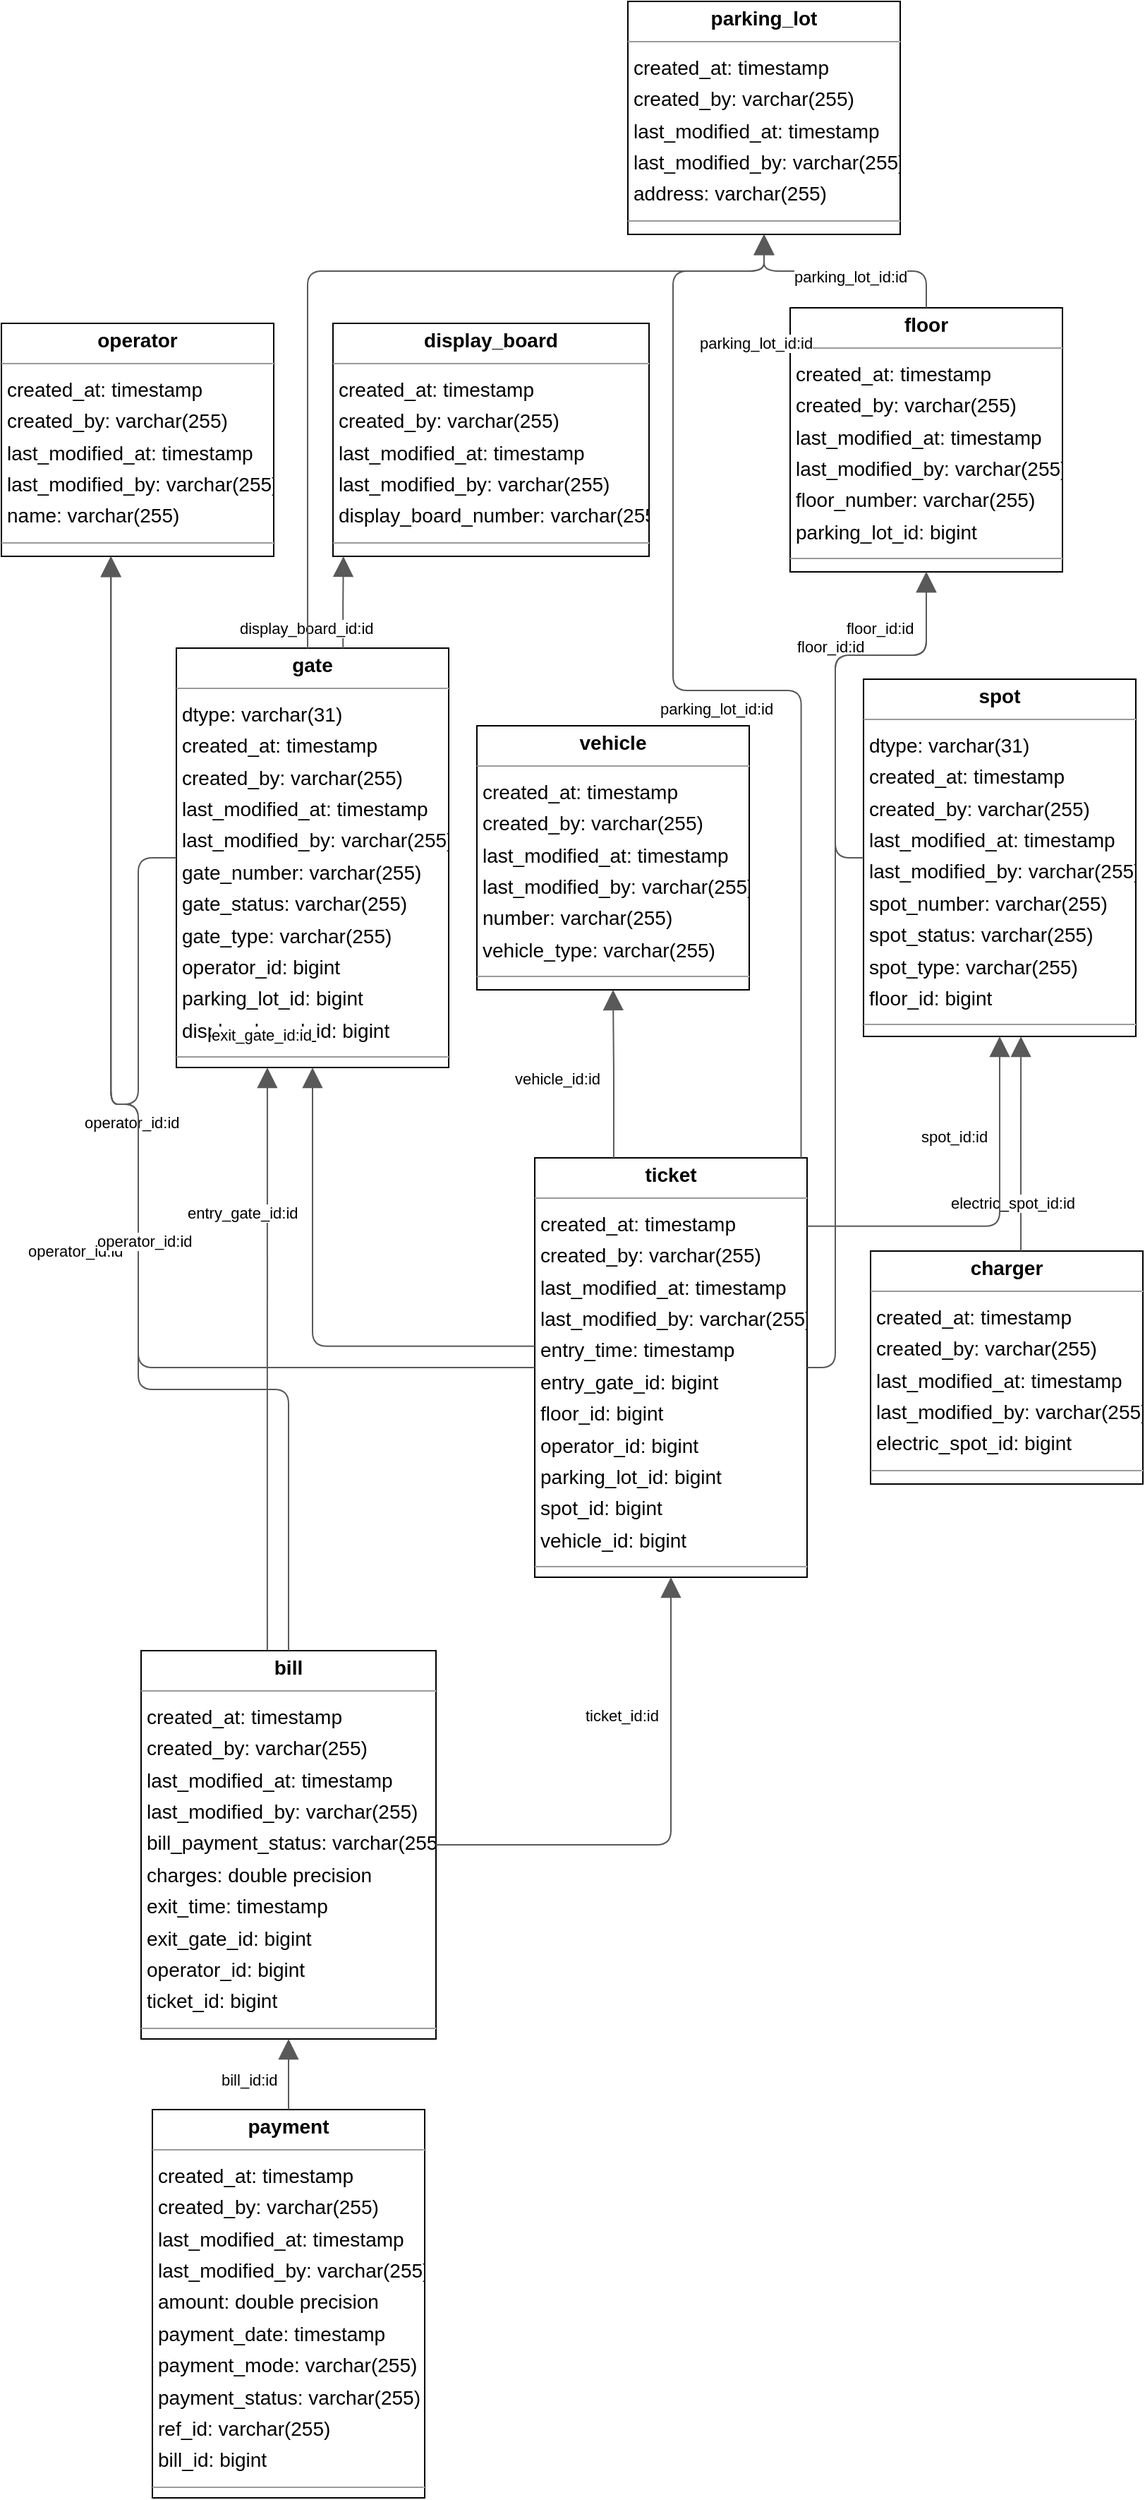<mxGraphModel dx="0" dy="0" grid="1" gridSize="10" guides="1" tooltips="1" connect="1" arrows="1" fold="1" page="0" pageScale="1" background="none" math="0" shadow="0">
  <root>
    <mxCell id="0" />
    <mxCell id="1" parent="0" />
    <mxCell id="node9" parent="1" vertex="1" value="&lt;p style=&quot;margin:0px;margin-top:4px;text-align:center;&quot;&gt;&lt;b&gt;bill&lt;/b&gt;&lt;/p&gt;&lt;hr size=&quot;1&quot;/&gt;&lt;p style=&quot;margin:0 0 0 4px;line-height:1.6;&quot;&gt; created_at: timestamp&lt;br/&gt; created_by: varchar(255)&lt;br/&gt; last_modified_at: timestamp&lt;br/&gt; last_modified_by: varchar(255)&lt;br/&gt; bill_payment_status: varchar(255)&lt;br/&gt; charges: double precision&lt;br/&gt; exit_time: timestamp&lt;br/&gt; exit_gate_id: bigint&lt;br/&gt; operator_id: bigint&lt;br/&gt; ticket_id: bigint&lt;/p&gt;&lt;hr size=&quot;1&quot;/&gt;&lt;p style=&quot;margin:0 0 0 4px;line-height:1.6;&quot;&gt; id: bigint&lt;/p&gt;" style="verticalAlign=top;align=left;overflow=fill;fontSize=14;fontFamily=Helvetica;html=1;rounded=0;shadow=0;comic=0;labelBackgroundColor=none;strokeWidth=1;">
      <mxGeometry x="-13" y="1019" width="209" height="275" as="geometry" />
    </mxCell>
    <mxCell id="node10" parent="1" vertex="1" value="&lt;p style=&quot;margin:0px;margin-top:4px;text-align:center;&quot;&gt;&lt;b&gt;charger&lt;/b&gt;&lt;/p&gt;&lt;hr size=&quot;1&quot;/&gt;&lt;p style=&quot;margin:0 0 0 4px;line-height:1.6;&quot;&gt; created_at: timestamp&lt;br/&gt; created_by: varchar(255)&lt;br/&gt; last_modified_at: timestamp&lt;br/&gt; last_modified_by: varchar(255)&lt;br/&gt; electric_spot_id: bigint&lt;/p&gt;&lt;hr size=&quot;1&quot;/&gt;&lt;p style=&quot;margin:0 0 0 4px;line-height:1.6;&quot;&gt; id: bigint&lt;/p&gt;" style="verticalAlign=top;align=left;overflow=fill;fontSize=14;fontFamily=Helvetica;html=1;rounded=0;shadow=0;comic=0;labelBackgroundColor=none;strokeWidth=1;">
      <mxGeometry x="504" y="736" width="193" height="165" as="geometry" />
    </mxCell>
    <mxCell id="node6" parent="1" vertex="1" value="&lt;p style=&quot;margin:0px;margin-top:4px;text-align:center;&quot;&gt;&lt;b&gt;display_board&lt;/b&gt;&lt;/p&gt;&lt;hr size=&quot;1&quot;/&gt;&lt;p style=&quot;margin:0 0 0 4px;line-height:1.6;&quot;&gt; created_at: timestamp&lt;br/&gt; created_by: varchar(255)&lt;br/&gt; last_modified_at: timestamp&lt;br/&gt; last_modified_by: varchar(255)&lt;br/&gt; display_board_number: varchar(255)&lt;/p&gt;&lt;hr size=&quot;1&quot;/&gt;&lt;p style=&quot;margin:0 0 0 4px;line-height:1.6;&quot;&gt; id: bigint&lt;/p&gt;" style="verticalAlign=top;align=left;overflow=fill;fontSize=14;fontFamily=Helvetica;html=1;rounded=0;shadow=0;comic=0;labelBackgroundColor=none;strokeWidth=1;">
      <mxGeometry x="123" y="79" width="224" height="165" as="geometry" />
    </mxCell>
    <mxCell id="node3" parent="1" vertex="1" value="&lt;p style=&quot;margin:0px;margin-top:4px;text-align:center;&quot;&gt;&lt;b&gt;floor&lt;/b&gt;&lt;/p&gt;&lt;hr size=&quot;1&quot;/&gt;&lt;p style=&quot;margin:0 0 0 4px;line-height:1.6;&quot;&gt; created_at: timestamp&lt;br/&gt; created_by: varchar(255)&lt;br/&gt; last_modified_at: timestamp&lt;br/&gt; last_modified_by: varchar(255)&lt;br/&gt; floor_number: varchar(255)&lt;br/&gt; parking_lot_id: bigint&lt;/p&gt;&lt;hr size=&quot;1&quot;/&gt;&lt;p style=&quot;margin:0 0 0 4px;line-height:1.6;&quot;&gt; id: bigint&lt;/p&gt;" style="verticalAlign=top;align=left;overflow=fill;fontSize=14;fontFamily=Helvetica;html=1;rounded=0;shadow=0;comic=0;labelBackgroundColor=none;strokeWidth=1;">
      <mxGeometry x="447" y="68" width="193" height="187" as="geometry" />
    </mxCell>
    <mxCell id="node2" parent="1" vertex="1" value="&lt;p style=&quot;margin:0px;margin-top:4px;text-align:center;&quot;&gt;&lt;b&gt;gate&lt;/b&gt;&lt;/p&gt;&lt;hr size=&quot;1&quot;/&gt;&lt;p style=&quot;margin:0 0 0 4px;line-height:1.6;&quot;&gt; dtype: varchar(31)&lt;br/&gt; created_at: timestamp&lt;br/&gt; created_by: varchar(255)&lt;br/&gt; last_modified_at: timestamp&lt;br/&gt; last_modified_by: varchar(255)&lt;br/&gt; gate_number: varchar(255)&lt;br/&gt; gate_status: varchar(255)&lt;br/&gt; gate_type: varchar(255)&lt;br/&gt; operator_id: bigint&lt;br/&gt; parking_lot_id: bigint&lt;br/&gt; display_board_id: bigint&lt;/p&gt;&lt;hr size=&quot;1&quot;/&gt;&lt;p style=&quot;margin:0 0 0 4px;line-height:1.6;&quot;&gt; id: bigint&lt;/p&gt;" style="verticalAlign=top;align=left;overflow=fill;fontSize=14;fontFamily=Helvetica;html=1;rounded=0;shadow=0;comic=0;labelBackgroundColor=none;strokeWidth=1;">
      <mxGeometry x="12" y="309" width="193" height="297" as="geometry" />
    </mxCell>
    <mxCell id="node4" parent="1" vertex="1" value="&lt;p style=&quot;margin:0px;margin-top:4px;text-align:center;&quot;&gt;&lt;b&gt;operator&lt;/b&gt;&lt;/p&gt;&lt;hr size=&quot;1&quot;/&gt;&lt;p style=&quot;margin:0 0 0 4px;line-height:1.6;&quot;&gt; created_at: timestamp&lt;br/&gt; created_by: varchar(255)&lt;br/&gt; last_modified_at: timestamp&lt;br/&gt; last_modified_by: varchar(255)&lt;br/&gt; name: varchar(255)&lt;/p&gt;&lt;hr size=&quot;1&quot;/&gt;&lt;p style=&quot;margin:0 0 0 4px;line-height:1.6;&quot;&gt; id: bigint&lt;/p&gt;" style="verticalAlign=top;align=left;overflow=fill;fontSize=14;fontFamily=Helvetica;html=1;rounded=0;shadow=0;comic=0;labelBackgroundColor=none;strokeWidth=1;">
      <mxGeometry x="-112" y="79" width="193" height="165" as="geometry" />
    </mxCell>
    <mxCell id="node1" parent="1" vertex="1" value="&lt;p style=&quot;margin:0px;margin-top:4px;text-align:center;&quot;&gt;&lt;b&gt;parking_lot&lt;/b&gt;&lt;/p&gt;&lt;hr size=&quot;1&quot;/&gt;&lt;p style=&quot;margin:0 0 0 4px;line-height:1.6;&quot;&gt; created_at: timestamp&lt;br/&gt; created_by: varchar(255)&lt;br/&gt; last_modified_at: timestamp&lt;br/&gt; last_modified_by: varchar(255)&lt;br/&gt; address: varchar(255)&lt;/p&gt;&lt;hr size=&quot;1&quot;/&gt;&lt;p style=&quot;margin:0 0 0 4px;line-height:1.6;&quot;&gt; id: bigint&lt;/p&gt;" style="verticalAlign=top;align=left;overflow=fill;fontSize=14;fontFamily=Helvetica;html=1;rounded=0;shadow=0;comic=0;labelBackgroundColor=none;strokeWidth=1;">
      <mxGeometry x="332" y="-149" width="193" height="165" as="geometry" />
    </mxCell>
    <mxCell id="node5" parent="1" vertex="1" value="&lt;p style=&quot;margin:0px;margin-top:4px;text-align:center;&quot;&gt;&lt;b&gt;payment&lt;/b&gt;&lt;/p&gt;&lt;hr size=&quot;1&quot;/&gt;&lt;p style=&quot;margin:0 0 0 4px;line-height:1.6;&quot;&gt; created_at: timestamp&lt;br/&gt; created_by: varchar(255)&lt;br/&gt; last_modified_at: timestamp&lt;br/&gt; last_modified_by: varchar(255)&lt;br/&gt; amount: double precision&lt;br/&gt; payment_date: timestamp&lt;br/&gt; payment_mode: varchar(255)&lt;br/&gt; payment_status: varchar(255)&lt;br/&gt; ref_id: varchar(255)&lt;br/&gt; bill_id: bigint&lt;/p&gt;&lt;hr size=&quot;1&quot;/&gt;&lt;p style=&quot;margin:0 0 0 4px;line-height:1.6;&quot;&gt; id: bigint&lt;/p&gt;" style="verticalAlign=top;align=left;overflow=fill;fontSize=14;fontFamily=Helvetica;html=1;rounded=0;shadow=0;comic=0;labelBackgroundColor=none;strokeWidth=1;">
      <mxGeometry x="-5" y="1344" width="193" height="275" as="geometry" />
    </mxCell>
    <mxCell id="node7" parent="1" vertex="1" value="&lt;p style=&quot;margin:0px;margin-top:4px;text-align:center;&quot;&gt;&lt;b&gt;spot&lt;/b&gt;&lt;/p&gt;&lt;hr size=&quot;1&quot;/&gt;&lt;p style=&quot;margin:0 0 0 4px;line-height:1.6;&quot;&gt; dtype: varchar(31)&lt;br/&gt; created_at: timestamp&lt;br/&gt; created_by: varchar(255)&lt;br/&gt; last_modified_at: timestamp&lt;br/&gt; last_modified_by: varchar(255)&lt;br/&gt; spot_number: varchar(255)&lt;br/&gt; spot_status: varchar(255)&lt;br/&gt; spot_type: varchar(255)&lt;br/&gt; floor_id: bigint&lt;/p&gt;&lt;hr size=&quot;1&quot;/&gt;&lt;p style=&quot;margin:0 0 0 4px;line-height:1.6;&quot;&gt; id: bigint&lt;/p&gt;" style="verticalAlign=top;align=left;overflow=fill;fontSize=14;fontFamily=Helvetica;html=1;rounded=0;shadow=0;comic=0;labelBackgroundColor=none;strokeWidth=1;">
      <mxGeometry x="499" y="331" width="193" height="253" as="geometry" />
    </mxCell>
    <mxCell id="node0" parent="1" vertex="1" value="&lt;p style=&quot;margin:0px;margin-top:4px;text-align:center;&quot;&gt;&lt;b&gt;ticket&lt;/b&gt;&lt;/p&gt;&lt;hr size=&quot;1&quot;/&gt;&lt;p style=&quot;margin:0 0 0 4px;line-height:1.6;&quot;&gt; created_at: timestamp&lt;br/&gt; created_by: varchar(255)&lt;br/&gt; last_modified_at: timestamp&lt;br/&gt; last_modified_by: varchar(255)&lt;br/&gt; entry_time: timestamp&lt;br/&gt; entry_gate_id: bigint&lt;br/&gt; floor_id: bigint&lt;br/&gt; operator_id: bigint&lt;br/&gt; parking_lot_id: bigint&lt;br/&gt; spot_id: bigint&lt;br/&gt; vehicle_id: bigint&lt;/p&gt;&lt;hr size=&quot;1&quot;/&gt;&lt;p style=&quot;margin:0 0 0 4px;line-height:1.6;&quot;&gt; id: bigint&lt;/p&gt;" style="verticalAlign=top;align=left;overflow=fill;fontSize=14;fontFamily=Helvetica;html=1;rounded=0;shadow=0;comic=0;labelBackgroundColor=none;strokeWidth=1;">
      <mxGeometry x="266" y="670" width="193" height="297" as="geometry" />
    </mxCell>
    <mxCell id="node8" parent="1" vertex="1" value="&lt;p style=&quot;margin:0px;margin-top:4px;text-align:center;&quot;&gt;&lt;b&gt;vehicle&lt;/b&gt;&lt;/p&gt;&lt;hr size=&quot;1&quot;/&gt;&lt;p style=&quot;margin:0 0 0 4px;line-height:1.6;&quot;&gt; created_at: timestamp&lt;br/&gt; created_by: varchar(255)&lt;br/&gt; last_modified_at: timestamp&lt;br/&gt; last_modified_by: varchar(255)&lt;br/&gt; number: varchar(255)&lt;br/&gt; vehicle_type: varchar(255)&lt;/p&gt;&lt;hr size=&quot;1&quot;/&gt;&lt;p style=&quot;margin:0 0 0 4px;line-height:1.6;&quot;&gt; id: bigint&lt;/p&gt;" style="verticalAlign=top;align=left;overflow=fill;fontSize=14;fontFamily=Helvetica;html=1;rounded=0;shadow=0;comic=0;labelBackgroundColor=none;strokeWidth=1;">
      <mxGeometry x="225" y="364" width="193" height="187" as="geometry" />
    </mxCell>
    <mxCell id="edge12" edge="1" value="" parent="1" source="node9" target="node2" style="html=1;rounded=1;edgeStyle=orthogonalEdgeStyle;dashed=0;startArrow=none;endArrow=block;endSize=12;strokeColor=#595959;exitX=0.428;exitY=0.000;exitDx=0;exitDy=0;entryX=0.334;entryY=1.000;entryDx=0;entryDy=0;">
      <mxGeometry width="50" height="50" relative="1" as="geometry">
        <Array as="points" />
      </mxGeometry>
    </mxCell>
    <mxCell id="label74" parent="edge12" vertex="1" connectable="0" value="exit_gate_id:id" style="edgeLabel;resizable=0;html=1;align=left;verticalAlign=top;strokeColor=default;">
      <mxGeometry x="35" y="570" as="geometry" />
    </mxCell>
    <mxCell id="edge2" edge="1" value="" parent="1" source="node9" target="node4" style="html=1;rounded=1;edgeStyle=orthogonalEdgeStyle;dashed=0;startArrow=none;endArrow=block;endSize=12;strokeColor=#595959;exitX=0.500;exitY=0.000;exitDx=0;exitDy=0;entryX=0.402;entryY=1.000;entryDx=0;entryDy=0;">
      <mxGeometry width="50" height="50" relative="1" as="geometry">
        <Array as="points">
          <mxPoint x="92" y="834" />
          <mxPoint x="-15" y="834" />
          <mxPoint x="-15" y="632" />
          <mxPoint x="-34" y="632" />
        </Array>
      </mxGeometry>
    </mxCell>
    <mxCell id="label14" parent="edge2" vertex="1" connectable="0" value="operator_id:id" style="edgeLabel;resizable=0;html=1;align=left;verticalAlign=top;strokeColor=default;">
      <mxGeometry x="-95" y="723" as="geometry" />
    </mxCell>
    <mxCell id="edge6" edge="1" value="" parent="1" source="node9" target="node0" style="html=1;rounded=1;edgeStyle=orthogonalEdgeStyle;dashed=0;startArrow=none;endArrow=block;endSize=12;strokeColor=#595959;exitX=1.000;exitY=0.500;exitDx=0;exitDy=0;entryX=0.500;entryY=1.000;entryDx=0;entryDy=0;">
      <mxGeometry width="50" height="50" relative="1" as="geometry">
        <Array as="points">
          <mxPoint x="362" y="1157" />
        </Array>
      </mxGeometry>
    </mxCell>
    <mxCell id="label38" parent="edge6" vertex="1" connectable="0" value="ticket_id:id" style="edgeLabel;resizable=0;html=1;align=left;verticalAlign=top;strokeColor=default;">
      <mxGeometry x="300" y="1052" as="geometry" />
    </mxCell>
    <mxCell id="edge1" edge="1" value="" parent="1" source="node10" target="node7" style="html=1;rounded=1;edgeStyle=orthogonalEdgeStyle;dashed=0;startArrow=none;endArrow=block;endSize=12;strokeColor=#595959;exitX=0.552;exitY=0.000;exitDx=0;exitDy=0;entryX=0.578;entryY=1.000;entryDx=0;entryDy=0;">
      <mxGeometry width="50" height="50" relative="1" as="geometry">
        <Array as="points" />
      </mxGeometry>
    </mxCell>
    <mxCell id="label8" parent="edge1" vertex="1" connectable="0" value="electric_spot_id:id" style="edgeLabel;resizable=0;html=1;align=left;verticalAlign=top;strokeColor=default;">
      <mxGeometry x="559" y="689" as="geometry" />
    </mxCell>
    <mxCell id="edge10" edge="1" value="" parent="1" source="node3" target="node1" style="html=1;rounded=1;edgeStyle=orthogonalEdgeStyle;dashed=0;startArrow=none;endArrow=block;endSize=12;strokeColor=#595959;exitX=0.500;exitY=0.000;exitDx=0;exitDy=0;entryX=0.500;entryY=1.000;entryDx=0;entryDy=0;">
      <mxGeometry width="50" height="50" relative="1" as="geometry">
        <Array as="points">
          <mxPoint x="543" y="42" />
          <mxPoint x="429" y="42" />
        </Array>
      </mxGeometry>
    </mxCell>
    <mxCell id="label62" parent="edge10" vertex="1" connectable="0" value="parking_lot_id:id" style="edgeLabel;resizable=0;html=1;align=left;verticalAlign=top;strokeColor=default;">
      <mxGeometry x="448" y="33" as="geometry" />
    </mxCell>
    <mxCell id="edge3" edge="1" value="" parent="1" source="node2" target="node6" style="html=1;rounded=1;edgeStyle=orthogonalEdgeStyle;dashed=0;startArrow=none;endArrow=block;endSize=12;strokeColor=#595959;exitX=0.612;exitY=0.000;exitDx=0;exitDy=0;entryX=0.033;entryY=1.000;entryDx=0;entryDy=0;">
      <mxGeometry width="50" height="50" relative="1" as="geometry">
        <Array as="points" />
      </mxGeometry>
    </mxCell>
    <mxCell id="label20" parent="edge3" vertex="1" connectable="0" value="display_board_id:id" style="edgeLabel;resizable=0;html=1;align=left;verticalAlign=top;strokeColor=default;">
      <mxGeometry x="55" y="282" as="geometry" />
    </mxCell>
    <mxCell id="edge13" edge="1" value="" parent="1" source="node2" target="node4" style="html=1;rounded=1;edgeStyle=orthogonalEdgeStyle;dashed=0;startArrow=none;endArrow=block;endSize=12;strokeColor=#595959;exitX=0.000;exitY=0.500;exitDx=0;exitDy=0;entryX=0.402;entryY=1.000;entryDx=0;entryDy=0;">
      <mxGeometry width="50" height="50" relative="1" as="geometry">
        <Array as="points">
          <mxPoint x="-15" y="458" />
          <mxPoint x="-15" y="632" />
          <mxPoint x="-34" y="632" />
        </Array>
      </mxGeometry>
    </mxCell>
    <mxCell id="label80" parent="edge13" vertex="1" connectable="0" value="operator_id:id" style="edgeLabel;resizable=0;html=1;align=left;verticalAlign=top;strokeColor=default;">
      <mxGeometry x="-55" y="632" as="geometry" />
    </mxCell>
    <mxCell id="edge5" edge="1" value="" parent="1" source="node2" target="node1" style="html=1;rounded=1;edgeStyle=orthogonalEdgeStyle;dashed=0;startArrow=none;endArrow=block;endSize=12;strokeColor=#595959;exitX=0.482;exitY=0.000;exitDx=0;exitDy=0;entryX=0.500;entryY=1.000;entryDx=0;entryDy=0;">
      <mxGeometry width="50" height="50" relative="1" as="geometry">
        <Array as="points">
          <mxPoint x="105" y="42" />
          <mxPoint x="429" y="42" />
        </Array>
      </mxGeometry>
    </mxCell>
    <mxCell id="label32" parent="edge5" vertex="1" connectable="0" value="parking_lot_id:id" style="edgeLabel;resizable=0;html=1;align=left;verticalAlign=top;strokeColor=default;">
      <mxGeometry x="381" y="80" as="geometry" />
    </mxCell>
    <mxCell id="edge15" edge="1" value="" parent="1" source="node5" target="node9" style="html=1;rounded=1;edgeStyle=orthogonalEdgeStyle;dashed=0;startArrow=none;endArrow=block;endSize=12;strokeColor=#595959;exitX=0.500;exitY=0.000;exitDx=0;exitDy=0;entryX=0.500;entryY=1.000;entryDx=0;entryDy=0;">
      <mxGeometry width="50" height="50" relative="1" as="geometry">
        <Array as="points" />
      </mxGeometry>
    </mxCell>
    <mxCell id="label92" parent="edge15" vertex="1" connectable="0" value="bill_id:id" style="edgeLabel;resizable=0;html=1;align=left;verticalAlign=top;strokeColor=default;">
      <mxGeometry x="42" y="1310" as="geometry" />
    </mxCell>
    <mxCell id="edge14" edge="1" value="" parent="1" source="node7" target="node3" style="html=1;rounded=1;edgeStyle=orthogonalEdgeStyle;dashed=0;startArrow=none;endArrow=block;endSize=12;strokeColor=#595959;exitX=0.000;exitY=0.500;exitDx=0;exitDy=0;entryX=0.500;entryY=1.000;entryDx=0;entryDy=0;">
      <mxGeometry width="50" height="50" relative="1" as="geometry">
        <Array as="points">
          <mxPoint x="479" y="458" />
          <mxPoint x="479" y="314" />
          <mxPoint x="543" y="314" />
        </Array>
      </mxGeometry>
    </mxCell>
    <mxCell id="label86" parent="edge14" vertex="1" connectable="0" value="floor_id:id" style="edgeLabel;resizable=0;html=1;align=left;verticalAlign=top;strokeColor=default;">
      <mxGeometry x="450" y="295" as="geometry" />
    </mxCell>
    <mxCell id="edge8" edge="1" value="" parent="1" source="node0" target="node3" style="html=1;rounded=1;edgeStyle=orthogonalEdgeStyle;dashed=0;startArrow=none;endArrow=block;endSize=12;strokeColor=#595959;exitX=1.000;exitY=0.500;exitDx=0;exitDy=0;entryX=0.500;entryY=1.000;entryDx=0;entryDy=0;">
      <mxGeometry width="50" height="50" relative="1" as="geometry">
        <Array as="points">
          <mxPoint x="479" y="819" />
          <mxPoint x="479" y="314" />
          <mxPoint x="543" y="314" />
        </Array>
      </mxGeometry>
    </mxCell>
    <mxCell id="label50" parent="edge8" vertex="1" connectable="0" value="floor_id:id" style="edgeLabel;resizable=0;html=1;align=left;verticalAlign=top;strokeColor=default;">
      <mxGeometry x="485" y="282" as="geometry" />
    </mxCell>
    <mxCell id="edge7" edge="1" value="" parent="1" source="node0" target="node2" style="html=1;rounded=1;edgeStyle=orthogonalEdgeStyle;dashed=0;startArrow=none;endArrow=block;endSize=12;strokeColor=#595959;exitX=0.000;exitY=0.449;exitDx=0;exitDy=0;entryX=0.500;entryY=1.000;entryDx=0;entryDy=0;">
      <mxGeometry width="50" height="50" relative="1" as="geometry">
        <Array as="points">
          <mxPoint x="109" y="804" />
        </Array>
      </mxGeometry>
    </mxCell>
    <mxCell id="label44" parent="edge7" vertex="1" connectable="0" value="entry_gate_id:id" style="edgeLabel;resizable=0;html=1;align=left;verticalAlign=top;strokeColor=default;">
      <mxGeometry x="18" y="696" as="geometry" />
    </mxCell>
    <mxCell id="edge11" edge="1" value="" parent="1" source="node0" target="node4" style="html=1;rounded=1;edgeStyle=orthogonalEdgeStyle;dashed=0;startArrow=none;endArrow=block;endSize=12;strokeColor=#595959;exitX=0.000;exitY=0.500;exitDx=0;exitDy=0;entryX=0.402;entryY=1.000;entryDx=0;entryDy=0;">
      <mxGeometry width="50" height="50" relative="1" as="geometry">
        <Array as="points">
          <mxPoint x="-15" y="819" />
          <mxPoint x="-15" y="632" />
          <mxPoint x="-34" y="632" />
        </Array>
      </mxGeometry>
    </mxCell>
    <mxCell id="label68" parent="edge11" vertex="1" connectable="0" value="operator_id:id" style="edgeLabel;resizable=0;html=1;align=left;verticalAlign=top;strokeColor=default;">
      <mxGeometry x="-46" y="716" as="geometry" />
    </mxCell>
    <mxCell id="edge4" edge="1" value="" parent="1" source="node0" target="node1" style="html=1;rounded=1;edgeStyle=orthogonalEdgeStyle;dashed=0;startArrow=none;endArrow=block;endSize=12;strokeColor=#595959;exitX=0.978;exitY=0.000;exitDx=0;exitDy=0;entryX=0.500;entryY=1.000;entryDx=0;entryDy=0;">
      <mxGeometry width="50" height="50" relative="1" as="geometry">
        <Array as="points">
          <mxPoint x="454" y="339" />
          <mxPoint x="364" y="339" />
          <mxPoint x="364" y="42" />
          <mxPoint x="429" y="42" />
        </Array>
      </mxGeometry>
    </mxCell>
    <mxCell id="label26" parent="edge4" vertex="1" connectable="0" value="parking_lot_id:id" style="edgeLabel;resizable=0;html=1;align=left;verticalAlign=top;strokeColor=default;">
      <mxGeometry x="353" y="339" as="geometry" />
    </mxCell>
    <mxCell id="edge0" edge="1" value="" parent="1" source="node0" target="node7" style="html=1;rounded=1;edgeStyle=orthogonalEdgeStyle;dashed=0;startArrow=none;endArrow=block;endSize=12;strokeColor=#595959;exitX=1.000;exitY=0.163;exitDx=0;exitDy=0;entryX=0.500;entryY=1.000;entryDx=0;entryDy=0;">
      <mxGeometry width="50" height="50" relative="1" as="geometry">
        <Array as="points">
          <mxPoint x="596" y="719" />
        </Array>
      </mxGeometry>
    </mxCell>
    <mxCell id="label2" parent="edge0" vertex="1" connectable="0" value="spot_id:id" style="edgeLabel;resizable=0;html=1;align=left;verticalAlign=top;strokeColor=default;">
      <mxGeometry x="538" y="642" as="geometry" />
    </mxCell>
    <mxCell id="edge9" edge="1" value="" parent="1" source="node0" target="node8" style="html=1;rounded=1;edgeStyle=orthogonalEdgeStyle;dashed=0;startArrow=none;endArrow=block;endSize=12;strokeColor=#595959;exitX=0.290;exitY=0.000;exitDx=0;exitDy=0;entryX=0.500;entryY=1.000;entryDx=0;entryDy=0;">
      <mxGeometry width="50" height="50" relative="1" as="geometry">
        <Array as="points" />
      </mxGeometry>
    </mxCell>
    <mxCell id="label56" parent="edge9" vertex="1" connectable="0" value="vehicle_id:id" style="edgeLabel;resizable=0;html=1;align=left;verticalAlign=top;strokeColor=default;">
      <mxGeometry x="250" y="601" as="geometry" />
    </mxCell>
  </root>
</mxGraphModel>